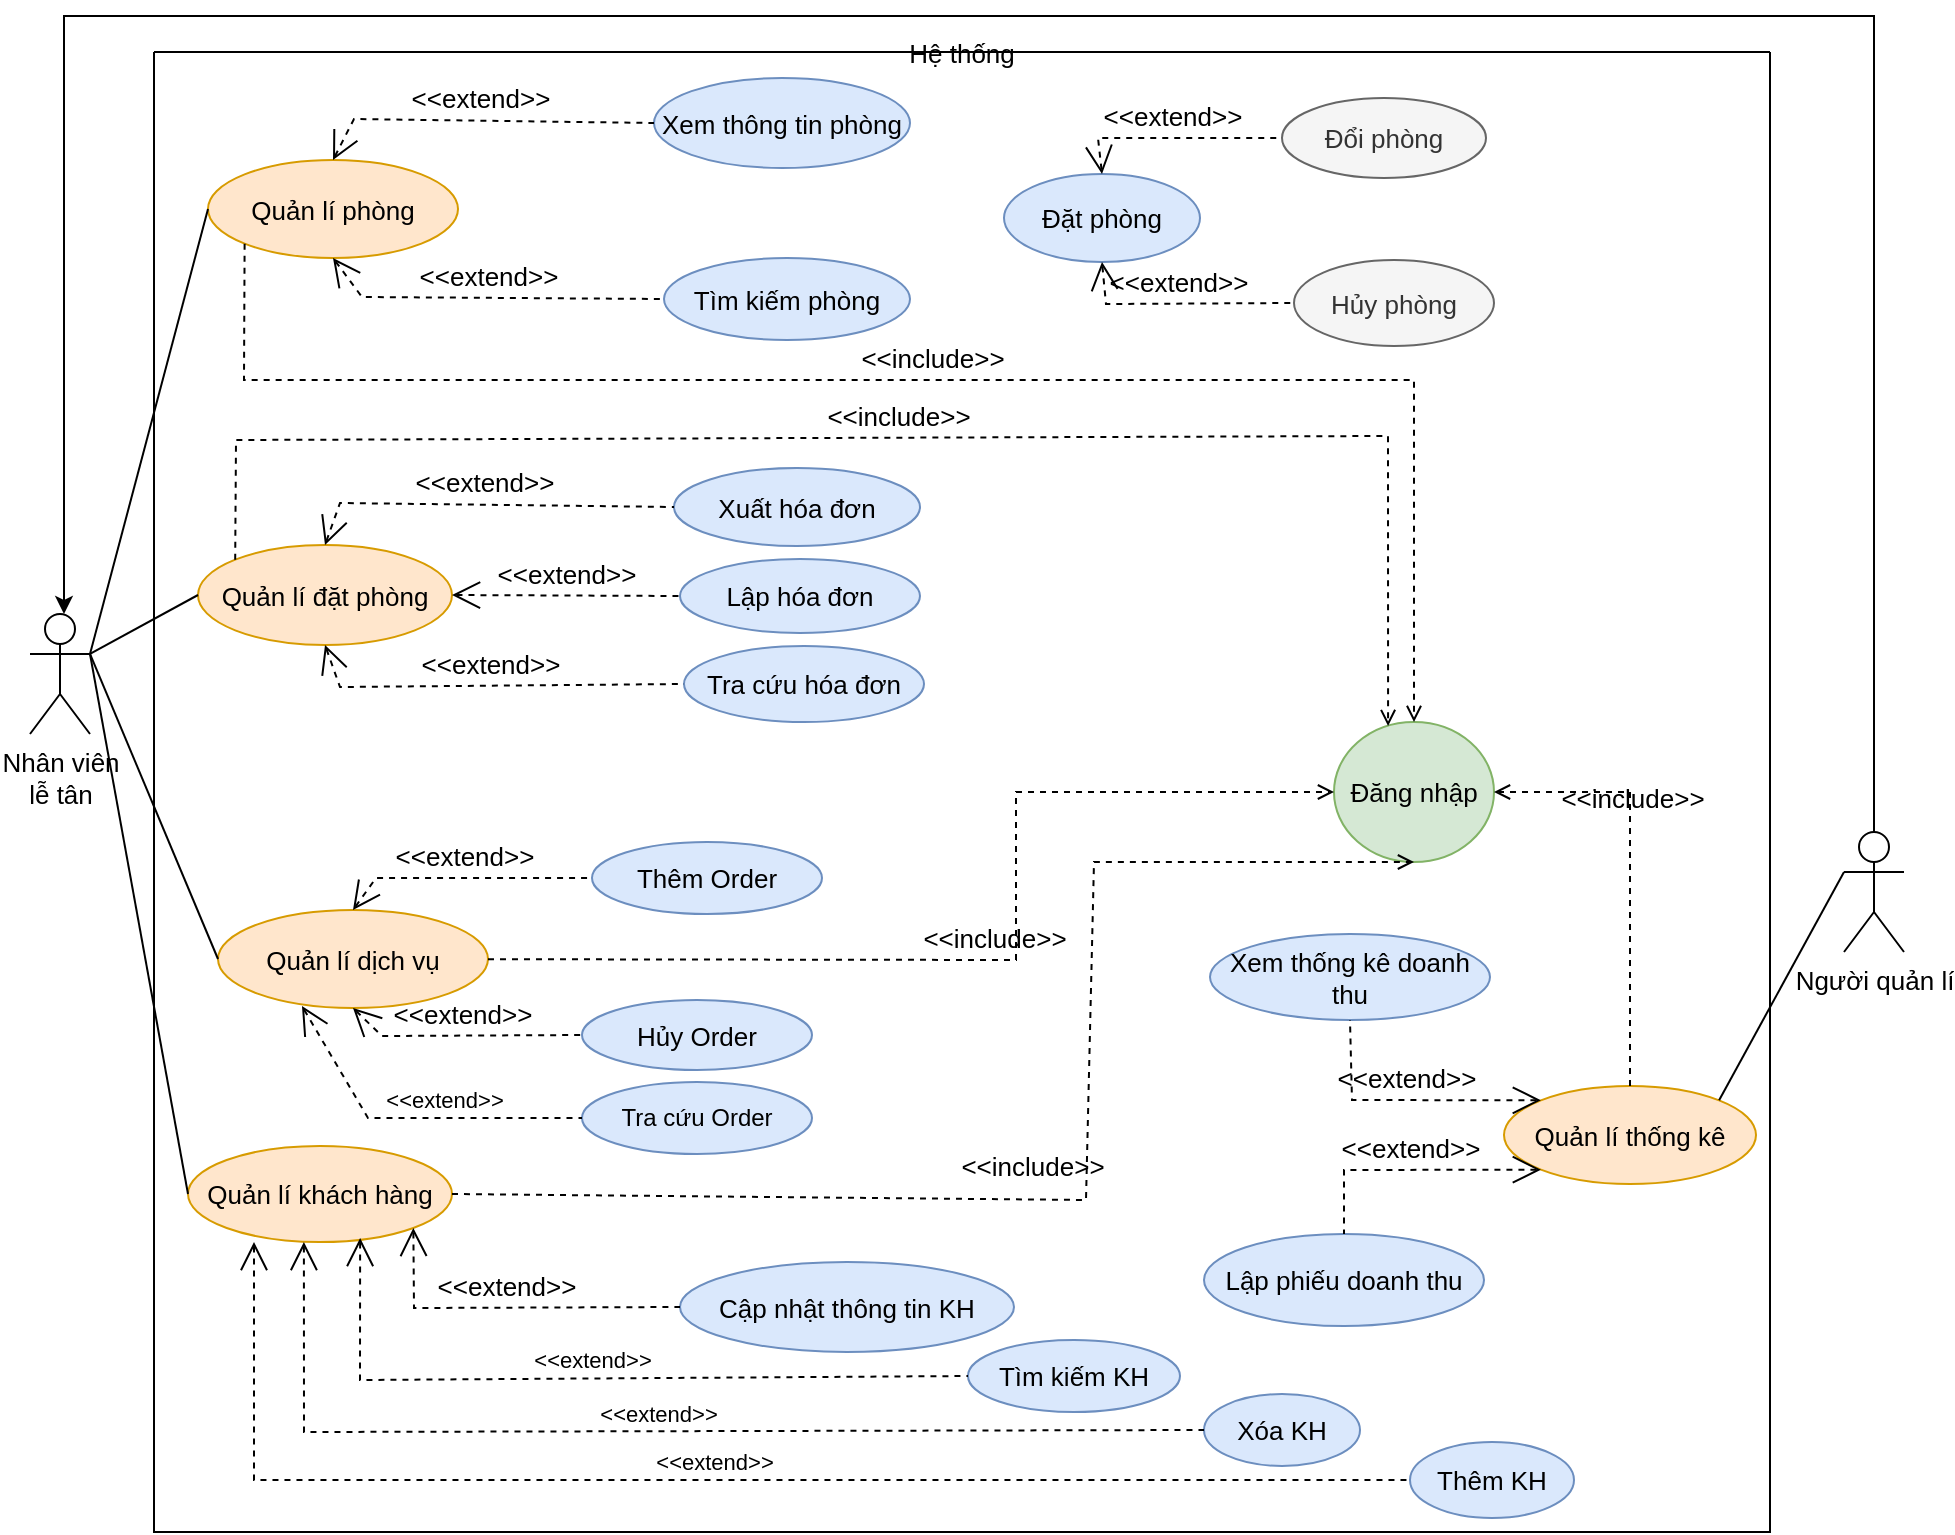 <mxfile version="20.3.0" type="device"><diagram id="ISYLRxZLXZAmAD_F8yAI" name="Page-1"><mxGraphModel dx="1240" dy="1743" grid="0" gridSize="10" guides="1" tooltips="1" connect="1" arrows="1" fold="1" page="1" pageScale="1" pageWidth="850" pageHeight="1100" math="0" shadow="0"><root><mxCell id="0"/><mxCell id="1" parent="0"/><mxCell id="GAWB6ulrHCVlNNKm3Bav-8" value="Hệ thống" style="swimlane;startSize=0;fontStyle=0;fontSize=13;" parent="1" vertex="1"><mxGeometry x="123" y="-330" width="808" height="740" as="geometry"/></mxCell><mxCell id="GAWB6ulrHCVlNNKm3Bav-3" value="Quản lí phòng" style="ellipse;whiteSpace=wrap;html=1;fillColor=#ffe6cc;strokeColor=#d79b00;fontStyle=0;fontSize=13;" parent="GAWB6ulrHCVlNNKm3Bav-8" vertex="1"><mxGeometry x="27" y="54" width="125" height="49" as="geometry"/></mxCell><mxCell id="GAWB6ulrHCVlNNKm3Bav-5" value="Quản lí đặt phòng" style="ellipse;whiteSpace=wrap;html=1;fillColor=#ffe6cc;strokeColor=#d79b00;fontStyle=0;fontSize=13;" parent="GAWB6ulrHCVlNNKm3Bav-8" vertex="1"><mxGeometry x="22" y="246.5" width="127" height="50" as="geometry"/></mxCell><mxCell id="GAWB6ulrHCVlNNKm3Bav-7" value="Đăng nhập" style="ellipse;whiteSpace=wrap;html=1;fillColor=#d5e8d4;strokeColor=#82b366;fontStyle=0;fontSize=13;" parent="GAWB6ulrHCVlNNKm3Bav-8" vertex="1"><mxGeometry x="590" y="335" width="80" height="70" as="geometry"/></mxCell><mxCell id="GAWB6ulrHCVlNNKm3Bav-6" value="Quản lí thống kê" style="ellipse;whiteSpace=wrap;html=1;fillColor=#ffe6cc;strokeColor=#d79b00;fontStyle=0;fontSize=13;" parent="GAWB6ulrHCVlNNKm3Bav-8" vertex="1"><mxGeometry x="675" y="517" width="126" height="49" as="geometry"/></mxCell><mxCell id="GAWB6ulrHCVlNNKm3Bav-9" value="Xem thông tin phòng" style="ellipse;whiteSpace=wrap;html=1;fillColor=#dae8fc;strokeColor=#6c8ebf;fontStyle=0;fontSize=13;" parent="GAWB6ulrHCVlNNKm3Bav-8" vertex="1"><mxGeometry x="250" y="13" width="128" height="45" as="geometry"/></mxCell><mxCell id="GAWB6ulrHCVlNNKm3Bav-10" value="Tìm kiếm phòng" style="ellipse;whiteSpace=wrap;html=1;fillColor=#dae8fc;strokeColor=#6c8ebf;fontStyle=0;fontSize=13;" parent="GAWB6ulrHCVlNNKm3Bav-8" vertex="1"><mxGeometry x="255" y="103" width="123" height="41" as="geometry"/></mxCell><mxCell id="GAWB6ulrHCVlNNKm3Bav-11" value="Đổi phòng" style="ellipse;whiteSpace=wrap;html=1;fillColor=#f5f5f5;fontColor=#333333;strokeColor=#666666;fontStyle=0;fontSize=13;" parent="GAWB6ulrHCVlNNKm3Bav-8" vertex="1"><mxGeometry x="564" y="23" width="102" height="40" as="geometry"/></mxCell><mxCell id="GAWB6ulrHCVlNNKm3Bav-12" value="Hủy phòng" style="ellipse;whiteSpace=wrap;html=1;fillColor=#f5f5f5;fontColor=#333333;strokeColor=#666666;fontStyle=0;fontSize=13;" parent="GAWB6ulrHCVlNNKm3Bav-8" vertex="1"><mxGeometry x="570" y="104" width="100" height="43" as="geometry"/></mxCell><mxCell id="GAWB6ulrHCVlNNKm3Bav-13" value="Đặt phòng" style="ellipse;whiteSpace=wrap;html=1;fillColor=#dae8fc;strokeColor=#6c8ebf;fontStyle=0;fontSize=13;" parent="GAWB6ulrHCVlNNKm3Bav-8" vertex="1"><mxGeometry x="425" y="61" width="98" height="44" as="geometry"/></mxCell><mxCell id="GAWB6ulrHCVlNNKm3Bav-18" value="&amp;lt;&amp;lt;extend&amp;gt;&amp;gt;" style="edgeStyle=none;html=1;startArrow=open;endArrow=none;startSize=12;verticalAlign=bottom;dashed=1;labelBackgroundColor=none;rounded=0;entryX=0;entryY=0.5;entryDx=0;entryDy=0;exitX=0.5;exitY=0;exitDx=0;exitDy=0;fontStyle=0;fontSize=13;" parent="GAWB6ulrHCVlNNKm3Bav-8" source="GAWB6ulrHCVlNNKm3Bav-3" target="GAWB6ulrHCVlNNKm3Bav-9" edge="1"><mxGeometry width="160" relative="1" as="geometry"><mxPoint x="220" y="211.5" as="sourcePoint"/><mxPoint x="380" y="211.5" as="targetPoint"/><Array as="points"><mxPoint x="100" y="33.5"/></Array></mxGeometry></mxCell><mxCell id="GAWB6ulrHCVlNNKm3Bav-17" value="&amp;lt;&amp;lt;extend&amp;gt;&amp;gt;" style="edgeStyle=none;html=1;startArrow=open;endArrow=none;startSize=12;verticalAlign=bottom;dashed=1;labelBackgroundColor=none;rounded=0;entryX=0;entryY=0.5;entryDx=0;entryDy=0;exitX=0.5;exitY=1;exitDx=0;exitDy=0;fontStyle=0;fontSize=13;" parent="GAWB6ulrHCVlNNKm3Bav-8" source="GAWB6ulrHCVlNNKm3Bav-3" target="GAWB6ulrHCVlNNKm3Bav-10" edge="1"><mxGeometry width="160" relative="1" as="geometry"><mxPoint x="220" y="211.5" as="sourcePoint"/><mxPoint x="380" y="211.5" as="targetPoint"/><Array as="points"><mxPoint x="104" y="122.5"/></Array></mxGeometry></mxCell><mxCell id="GAWB6ulrHCVlNNKm3Bav-20" value="&amp;lt;&amp;lt;extend&amp;gt;&amp;gt;" style="edgeStyle=none;html=1;startArrow=open;endArrow=none;startSize=12;verticalAlign=bottom;dashed=1;labelBackgroundColor=none;rounded=0;entryX=0;entryY=0.5;entryDx=0;entryDy=0;exitX=0.5;exitY=1;exitDx=0;exitDy=0;fontStyle=0;fontSize=13;" parent="GAWB6ulrHCVlNNKm3Bav-8" source="GAWB6ulrHCVlNNKm3Bav-13" target="GAWB6ulrHCVlNNKm3Bav-12" edge="1"><mxGeometry width="160" relative="1" as="geometry"><mxPoint x="314" y="216" as="sourcePoint"/><mxPoint x="474" y="216" as="targetPoint"/><Array as="points"><mxPoint x="476" y="126"/></Array></mxGeometry></mxCell><mxCell id="GAWB6ulrHCVlNNKm3Bav-21" value="&amp;lt;&amp;lt;extend&amp;gt;&amp;gt;" style="edgeStyle=none;html=1;startArrow=open;endArrow=none;startSize=12;verticalAlign=bottom;dashed=1;labelBackgroundColor=none;rounded=0;entryX=0;entryY=0.5;entryDx=0;entryDy=0;exitX=0.5;exitY=0;exitDx=0;exitDy=0;fontStyle=0;fontSize=13;" parent="GAWB6ulrHCVlNNKm3Bav-8" source="GAWB6ulrHCVlNNKm3Bav-13" target="GAWB6ulrHCVlNNKm3Bav-11" edge="1"><mxGeometry width="160" relative="1" as="geometry"><mxPoint x="314" y="216" as="sourcePoint"/><mxPoint x="474" y="216" as="targetPoint"/><Array as="points"><mxPoint x="472" y="43"/></Array></mxGeometry></mxCell><mxCell id="GAWB6ulrHCVlNNKm3Bav-22" value="&amp;lt;&amp;lt;include&amp;gt;&amp;gt;" style="edgeStyle=none;html=1;endArrow=open;verticalAlign=bottom;dashed=1;labelBackgroundColor=none;rounded=0;entryX=0.5;entryY=0;entryDx=0;entryDy=0;exitX=0;exitY=1;exitDx=0;exitDy=0;fontStyle=0;fontSize=13;" parent="GAWB6ulrHCVlNNKm3Bav-8" source="GAWB6ulrHCVlNNKm3Bav-3" target="GAWB6ulrHCVlNNKm3Bav-7" edge="1"><mxGeometry width="160" relative="1" as="geometry"><mxPoint x="220" y="218" as="sourcePoint"/><mxPoint x="380" y="218" as="targetPoint"/><Array as="points"><mxPoint x="45" y="164"/><mxPoint x="630" y="164"/></Array></mxGeometry></mxCell><mxCell id="GAWB6ulrHCVlNNKm3Bav-29" value="Tra cứu hóa đơn" style="ellipse;whiteSpace=wrap;html=1;fillColor=#dae8fc;strokeColor=#6c8ebf;fontStyle=0;fontSize=13;" parent="GAWB6ulrHCVlNNKm3Bav-8" vertex="1"><mxGeometry x="265" y="297" width="120" height="38" as="geometry"/></mxCell><mxCell id="GAWB6ulrHCVlNNKm3Bav-28" value="Lập hóa đơn" style="ellipse;whiteSpace=wrap;html=1;fillColor=#dae8fc;strokeColor=#6c8ebf;fontStyle=0;fontSize=13;" parent="GAWB6ulrHCVlNNKm3Bav-8" vertex="1"><mxGeometry x="263" y="253.5" width="120" height="37" as="geometry"/></mxCell><mxCell id="GAWB6ulrHCVlNNKm3Bav-30" value="Xuất hóa đơn" style="ellipse;whiteSpace=wrap;html=1;fillColor=#dae8fc;strokeColor=#6c8ebf;fontStyle=0;fontSize=13;" parent="GAWB6ulrHCVlNNKm3Bav-8" vertex="1"><mxGeometry x="260" y="208" width="123" height="39" as="geometry"/></mxCell><mxCell id="GAWB6ulrHCVlNNKm3Bav-31" value="&amp;lt;&amp;lt;extend&amp;gt;&amp;gt;" style="edgeStyle=none;html=1;startArrow=open;endArrow=none;startSize=12;verticalAlign=bottom;dashed=1;labelBackgroundColor=none;rounded=0;entryX=0;entryY=0.5;entryDx=0;entryDy=0;exitX=0.5;exitY=0;exitDx=0;exitDy=0;fontStyle=0;fontSize=13;" parent="GAWB6ulrHCVlNNKm3Bav-8" source="GAWB6ulrHCVlNNKm3Bav-5" target="GAWB6ulrHCVlNNKm3Bav-30" edge="1"><mxGeometry width="160" relative="1" as="geometry"><mxPoint x="216" y="175.5" as="sourcePoint"/><mxPoint x="376" y="175.5" as="targetPoint"/><Array as="points"><mxPoint x="93" y="225.5"/></Array></mxGeometry></mxCell><mxCell id="GAWB6ulrHCVlNNKm3Bav-32" value="&amp;lt;&amp;lt;extend&amp;gt;&amp;gt;" style="edgeStyle=none;html=1;startArrow=open;endArrow=none;startSize=12;verticalAlign=bottom;dashed=1;labelBackgroundColor=none;rounded=0;entryX=0;entryY=0.5;entryDx=0;entryDy=0;exitX=1;exitY=0.5;exitDx=0;exitDy=0;fontStyle=0;fontSize=13;" parent="GAWB6ulrHCVlNNKm3Bav-8" source="GAWB6ulrHCVlNNKm3Bav-5" target="GAWB6ulrHCVlNNKm3Bav-28" edge="1"><mxGeometry width="160" relative="1" as="geometry"><mxPoint x="216" y="175.5" as="sourcePoint"/><mxPoint x="376" y="175.5" as="targetPoint"/></mxGeometry></mxCell><mxCell id="GAWB6ulrHCVlNNKm3Bav-33" value="&amp;lt;&amp;lt;extend&amp;gt;&amp;gt;" style="edgeStyle=none;html=1;startArrow=open;endArrow=none;startSize=12;verticalAlign=bottom;dashed=1;labelBackgroundColor=none;rounded=0;entryX=0;entryY=0.5;entryDx=0;entryDy=0;exitX=0.5;exitY=1;exitDx=0;exitDy=0;fontStyle=0;fontSize=13;" parent="GAWB6ulrHCVlNNKm3Bav-8" source="GAWB6ulrHCVlNNKm3Bav-5" target="GAWB6ulrHCVlNNKm3Bav-29" edge="1"><mxGeometry width="160" relative="1" as="geometry"><mxPoint x="216" y="175.5" as="sourcePoint"/><mxPoint x="376" y="175.5" as="targetPoint"/><Array as="points"><mxPoint x="93" y="317.5"/></Array></mxGeometry></mxCell><mxCell id="GAWB6ulrHCVlNNKm3Bav-37" value="Xem thống kê doanh thu" style="ellipse;whiteSpace=wrap;html=1;fillColor=#dae8fc;strokeColor=#6c8ebf;fontStyle=0;fontSize=13;" parent="GAWB6ulrHCVlNNKm3Bav-8" vertex="1"><mxGeometry x="528" y="441" width="140" height="43" as="geometry"/></mxCell><mxCell id="GAWB6ulrHCVlNNKm3Bav-38" value="Lập phiếu doanh thu" style="ellipse;whiteSpace=wrap;html=1;fillColor=#dae8fc;strokeColor=#6c8ebf;fontStyle=0;fontSize=13;" parent="GAWB6ulrHCVlNNKm3Bav-8" vertex="1"><mxGeometry x="525" y="591" width="140" height="46" as="geometry"/></mxCell><mxCell id="GAWB6ulrHCVlNNKm3Bav-40" value="&amp;lt;&amp;lt;extend&amp;gt;&amp;gt;" style="edgeStyle=none;html=1;startArrow=open;endArrow=none;startSize=12;verticalAlign=bottom;dashed=1;labelBackgroundColor=none;rounded=0;entryX=0.5;entryY=1;entryDx=0;entryDy=0;exitX=0;exitY=0;exitDx=0;exitDy=0;fontStyle=0;fontSize=13;" parent="GAWB6ulrHCVlNNKm3Bav-8" source="GAWB6ulrHCVlNNKm3Bav-6" target="GAWB6ulrHCVlNNKm3Bav-37" edge="1"><mxGeometry width="160" relative="1" as="geometry"><mxPoint x="380" y="486" as="sourcePoint"/><mxPoint x="540" y="486" as="targetPoint"/><Array as="points"><mxPoint x="599" y="524"/></Array></mxGeometry></mxCell><mxCell id="GAWB6ulrHCVlNNKm3Bav-41" value="&amp;lt;&amp;lt;extend&amp;gt;&amp;gt;" style="edgeStyle=none;html=1;startArrow=open;endArrow=none;startSize=12;verticalAlign=bottom;dashed=1;labelBackgroundColor=none;rounded=0;entryX=0.5;entryY=0;entryDx=0;entryDy=0;exitX=0;exitY=1;exitDx=0;exitDy=0;fontStyle=0;fontSize=13;" parent="GAWB6ulrHCVlNNKm3Bav-8" source="GAWB6ulrHCVlNNKm3Bav-6" target="GAWB6ulrHCVlNNKm3Bav-38" edge="1"><mxGeometry width="160" relative="1" as="geometry"><mxPoint x="236" y="486" as="sourcePoint"/><mxPoint x="396" y="486" as="targetPoint"/><Array as="points"><mxPoint x="595" y="559"/></Array></mxGeometry></mxCell><mxCell id="GAWB6ulrHCVlNNKm3Bav-43" value="&amp;lt;&amp;lt;include&amp;gt;&amp;gt;" style="edgeStyle=none;html=1;endArrow=open;verticalAlign=bottom;dashed=1;labelBackgroundColor=none;rounded=0;entryX=1;entryY=0.5;entryDx=0;entryDy=0;exitX=0.5;exitY=0;exitDx=0;exitDy=0;fontStyle=0;fontSize=13;" parent="GAWB6ulrHCVlNNKm3Bav-8" source="GAWB6ulrHCVlNNKm3Bav-6" target="GAWB6ulrHCVlNNKm3Bav-7" edge="1"><mxGeometry x="0.242" y="-1" width="160" relative="1" as="geometry"><mxPoint x="221" y="337" as="sourcePoint"/><mxPoint x="381" y="337" as="targetPoint"/><Array as="points"><mxPoint x="738" y="370"/></Array><mxPoint as="offset"/></mxGeometry></mxCell><mxCell id="GAWB6ulrHCVlNNKm3Bav-45" value="&amp;lt;&amp;lt;include&amp;gt;&amp;gt;" style="edgeStyle=none;html=1;endArrow=open;verticalAlign=bottom;dashed=1;labelBackgroundColor=none;rounded=0;exitX=0;exitY=0;exitDx=0;exitDy=0;fontStyle=0;fontSize=13;entryX=0.338;entryY=0.029;entryDx=0;entryDy=0;entryPerimeter=0;" parent="GAWB6ulrHCVlNNKm3Bav-8" source="GAWB6ulrHCVlNNKm3Bav-5" target="GAWB6ulrHCVlNNKm3Bav-7" edge="1"><mxGeometry width="160" relative="1" as="geometry"><mxPoint x="224" y="331" as="sourcePoint"/><mxPoint x="433" y="225" as="targetPoint"/><Array as="points"><mxPoint x="41" y="194"/><mxPoint x="617" y="192"/></Array></mxGeometry></mxCell><mxCell id="GAWB6ulrHCVlNNKm3Bav-49" value="Quản lí khách hàng" style="ellipse;whiteSpace=wrap;html=1;fontSize=13;fillColor=#ffe6cc;strokeColor=#d79b00;fontStyle=0" parent="GAWB6ulrHCVlNNKm3Bav-8" vertex="1"><mxGeometry x="17" y="547" width="132" height="48" as="geometry"/></mxCell><mxCell id="GAWB6ulrHCVlNNKm3Bav-55" value="Cập nhật thông tin KH" style="ellipse;whiteSpace=wrap;html=1;fontSize=13;fillColor=#dae8fc;strokeColor=#6c8ebf;fontStyle=0" parent="GAWB6ulrHCVlNNKm3Bav-8" vertex="1"><mxGeometry x="263" y="605" width="167" height="45" as="geometry"/></mxCell><mxCell id="GAWB6ulrHCVlNNKm3Bav-54" value="Tìm kiếm KH" style="ellipse;whiteSpace=wrap;html=1;fontSize=13;fillColor=#dae8fc;strokeColor=#6c8ebf;fontStyle=0" parent="GAWB6ulrHCVlNNKm3Bav-8" vertex="1"><mxGeometry x="407" y="644" width="106" height="36" as="geometry"/></mxCell><mxCell id="GAWB6ulrHCVlNNKm3Bav-53" value="Thêm KH" style="ellipse;whiteSpace=wrap;html=1;fontSize=13;fillColor=#dae8fc;strokeColor=#6c8ebf;fontStyle=0" parent="GAWB6ulrHCVlNNKm3Bav-8" vertex="1"><mxGeometry x="628" y="695" width="82" height="38" as="geometry"/></mxCell><mxCell id="GAWB6ulrHCVlNNKm3Bav-57" value="&amp;lt;&amp;lt;extend&amp;gt;&amp;gt;" style="edgeStyle=none;html=1;startArrow=open;endArrow=none;startSize=12;verticalAlign=bottom;dashed=1;labelBackgroundColor=none;rounded=0;fontSize=13;entryX=0;entryY=0.5;entryDx=0;entryDy=0;exitX=1;exitY=1;exitDx=0;exitDy=0;fontStyle=0" parent="GAWB6ulrHCVlNNKm3Bav-8" source="GAWB6ulrHCVlNNKm3Bav-49" target="GAWB6ulrHCVlNNKm3Bav-55" edge="1"><mxGeometry width="160" relative="1" as="geometry"><mxPoint x="342.816" y="633.538" as="sourcePoint"/><mxPoint x="382" y="594" as="targetPoint"/><Array as="points"><mxPoint x="130" y="628"/></Array></mxGeometry></mxCell><mxCell id="GAWB6ulrHCVlNNKm3Bav-61" value="&amp;lt;&amp;lt;include&amp;gt;&amp;gt;" style="edgeStyle=none;html=1;endArrow=open;verticalAlign=bottom;dashed=1;labelBackgroundColor=none;rounded=0;fontSize=13;entryX=0.5;entryY=1;entryDx=0;entryDy=0;fontStyle=0;exitX=1;exitY=0.5;exitDx=0;exitDy=0;" parent="GAWB6ulrHCVlNNKm3Bav-8" source="GAWB6ulrHCVlNNKm3Bav-49" target="GAWB6ulrHCVlNNKm3Bav-7" edge="1"><mxGeometry x="-0.103" y="6" width="160" relative="1" as="geometry"><mxPoint x="80" y="546" as="sourcePoint"/><mxPoint x="383" y="430" as="targetPoint"/><Array as="points"><mxPoint x="466" y="574"/><mxPoint x="470" y="405"/></Array><mxPoint as="offset"/></mxGeometry></mxCell><mxCell id="GAWB6ulrHCVlNNKm3Bav-56" value="Xóa KH" style="ellipse;whiteSpace=wrap;html=1;fontSize=13;fillColor=#dae8fc;strokeColor=#6c8ebf;fontStyle=0" parent="GAWB6ulrHCVlNNKm3Bav-8" vertex="1"><mxGeometry x="525" y="671" width="78" height="36" as="geometry"/></mxCell><mxCell id="rK2VBnpqRtm6cldZjTYY-2" value="&amp;lt;&amp;lt;extend&amp;gt;&amp;gt;" style="edgeStyle=none;html=1;startArrow=open;endArrow=none;startSize=12;verticalAlign=bottom;dashed=1;labelBackgroundColor=none;rounded=0;entryX=0;entryY=0.5;entryDx=0;entryDy=0;exitX=0.652;exitY=0.958;exitDx=0;exitDy=0;exitPerimeter=0;" edge="1" parent="GAWB6ulrHCVlNNKm3Bav-8" source="GAWB6ulrHCVlNNKm3Bav-49" target="GAWB6ulrHCVlNNKm3Bav-54"><mxGeometry width="160" relative="1" as="geometry"><mxPoint x="235" y="658" as="sourcePoint"/><mxPoint x="395" y="658" as="targetPoint"/><Array as="points"><mxPoint x="103" y="664"/></Array></mxGeometry></mxCell><mxCell id="rK2VBnpqRtm6cldZjTYY-3" value="&amp;lt;&amp;lt;extend&amp;gt;&amp;gt;" style="edgeStyle=none;html=1;startArrow=open;endArrow=none;startSize=12;verticalAlign=bottom;dashed=1;labelBackgroundColor=none;rounded=0;entryX=0;entryY=0.5;entryDx=0;entryDy=0;exitX=0.439;exitY=1;exitDx=0;exitDy=0;exitPerimeter=0;" edge="1" parent="GAWB6ulrHCVlNNKm3Bav-8" source="GAWB6ulrHCVlNNKm3Bav-49" target="GAWB6ulrHCVlNNKm3Bav-56"><mxGeometry width="160" relative="1" as="geometry"><mxPoint x="235" y="658" as="sourcePoint"/><mxPoint x="395" y="658" as="targetPoint"/><Array as="points"><mxPoint x="75" y="690"/></Array></mxGeometry></mxCell><mxCell id="rK2VBnpqRtm6cldZjTYY-4" value="&amp;lt;&amp;lt;extend&amp;gt;&amp;gt;" style="edgeStyle=none;html=1;startArrow=open;endArrow=none;startSize=12;verticalAlign=bottom;dashed=1;labelBackgroundColor=none;rounded=0;entryX=0;entryY=0.5;entryDx=0;entryDy=0;exitX=0.25;exitY=1;exitDx=0;exitDy=0;exitPerimeter=0;" edge="1" parent="GAWB6ulrHCVlNNKm3Bav-8" source="GAWB6ulrHCVlNNKm3Bav-49" target="GAWB6ulrHCVlNNKm3Bav-53"><mxGeometry width="160" relative="1" as="geometry"><mxPoint x="235" y="658" as="sourcePoint"/><mxPoint x="395" y="658" as="targetPoint"/><Array as="points"><mxPoint x="50" y="714"/></Array></mxGeometry></mxCell><mxCell id="GAWB6ulrHCVlNNKm3Bav-4" value="Quản lí dịch vụ" style="ellipse;whiteSpace=wrap;html=1;fillColor=#ffe6cc;strokeColor=#d79b00;fontStyle=0;fontSize=13;" parent="GAWB6ulrHCVlNNKm3Bav-8" vertex="1"><mxGeometry x="32" y="429" width="135" height="49" as="geometry"/></mxCell><mxCell id="GAWB6ulrHCVlNNKm3Bav-14" value="Thêm Order" style="ellipse;whiteSpace=wrap;html=1;fillColor=#dae8fc;strokeColor=#6c8ebf;fontStyle=0;fontSize=13;" parent="GAWB6ulrHCVlNNKm3Bav-8" vertex="1"><mxGeometry x="219" y="395" width="115" height="36" as="geometry"/></mxCell><mxCell id="GAWB6ulrHCVlNNKm3Bav-15" value="Hủy Order" style="ellipse;whiteSpace=wrap;html=1;fillColor=#dae8fc;strokeColor=#6c8ebf;fontStyle=0;fontSize=13;" parent="GAWB6ulrHCVlNNKm3Bav-8" vertex="1"><mxGeometry x="214" y="474" width="115" height="35" as="geometry"/></mxCell><mxCell id="GAWB6ulrHCVlNNKm3Bav-23" value="&amp;lt;&amp;lt;extend&amp;gt;&amp;gt;" style="edgeStyle=none;html=1;startArrow=open;endArrow=none;startSize=12;verticalAlign=bottom;dashed=1;labelBackgroundColor=none;rounded=0;entryX=0;entryY=0.5;entryDx=0;entryDy=0;exitX=0.5;exitY=0;exitDx=0;exitDy=0;fontStyle=0;fontSize=13;" parent="GAWB6ulrHCVlNNKm3Bav-8" source="GAWB6ulrHCVlNNKm3Bav-4" target="GAWB6ulrHCVlNNKm3Bav-14" edge="1"><mxGeometry width="160" relative="1" as="geometry"><mxPoint x="224" y="419" as="sourcePoint"/><mxPoint x="384" y="419" as="targetPoint"/><Array as="points"><mxPoint x="111" y="413"/></Array></mxGeometry></mxCell><mxCell id="GAWB6ulrHCVlNNKm3Bav-24" value="&amp;lt;&amp;lt;extend&amp;gt;&amp;gt;" style="edgeStyle=none;html=1;startArrow=open;endArrow=none;startSize=12;verticalAlign=bottom;dashed=1;labelBackgroundColor=none;rounded=0;entryX=0;entryY=0.5;entryDx=0;entryDy=0;exitX=0.5;exitY=1;exitDx=0;exitDy=0;fontStyle=0;fontSize=13;" parent="GAWB6ulrHCVlNNKm3Bav-8" source="GAWB6ulrHCVlNNKm3Bav-4" target="GAWB6ulrHCVlNNKm3Bav-15" edge="1"><mxGeometry width="160" relative="1" as="geometry"><mxPoint x="224" y="419" as="sourcePoint"/><mxPoint x="384" y="419" as="targetPoint"/><Array as="points"><mxPoint x="114" y="492"/></Array></mxGeometry></mxCell><mxCell id="GAWB6ulrHCVlNNKm3Bav-44" value="&amp;lt;&amp;lt;include&amp;gt;&amp;gt;" style="edgeStyle=none;html=1;endArrow=open;verticalAlign=bottom;dashed=1;labelBackgroundColor=none;rounded=0;entryX=0;entryY=0.5;entryDx=0;entryDy=0;fontStyle=0;fontSize=13;" parent="GAWB6ulrHCVlNNKm3Bav-8" source="GAWB6ulrHCVlNNKm3Bav-4" target="GAWB6ulrHCVlNNKm3Bav-7" edge="1"><mxGeometry width="160" relative="1" as="geometry"><mxPoint x="221" y="315" as="sourcePoint"/><mxPoint x="381" y="315" as="targetPoint"/><Array as="points"><mxPoint x="431" y="454"/><mxPoint x="431" y="370"/></Array></mxGeometry></mxCell><mxCell id="rK2VBnpqRtm6cldZjTYY-5" value="Tra cứu Order" style="ellipse;whiteSpace=wrap;html=1;fillColor=#dae8fc;strokeColor=#6c8ebf;" vertex="1" parent="GAWB6ulrHCVlNNKm3Bav-8"><mxGeometry x="214" y="515" width="115" height="36" as="geometry"/></mxCell><mxCell id="rK2VBnpqRtm6cldZjTYY-7" value="&amp;lt;&amp;lt;extend&amp;gt;&amp;gt;" style="edgeStyle=none;html=1;startArrow=open;endArrow=none;startSize=12;verticalAlign=bottom;dashed=1;labelBackgroundColor=none;rounded=0;entryX=0;entryY=0.5;entryDx=0;entryDy=0;exitX=0.311;exitY=0.98;exitDx=0;exitDy=0;exitPerimeter=0;" edge="1" parent="GAWB6ulrHCVlNNKm3Bav-8" source="GAWB6ulrHCVlNNKm3Bav-4" target="rK2VBnpqRtm6cldZjTYY-5"><mxGeometry x="0.2" width="160" relative="1" as="geometry"><mxPoint x="165" y="563" as="sourcePoint"/><mxPoint x="325" y="563" as="targetPoint"/><Array as="points"><mxPoint x="107" y="533"/></Array><mxPoint as="offset"/></mxGeometry></mxCell><mxCell id="GAWB6ulrHCVlNNKm3Bav-16" value="" style="edgeStyle=none;html=1;endArrow=none;verticalAlign=bottom;rounded=0;entryX=0;entryY=0.5;entryDx=0;entryDy=0;exitX=1;exitY=0.333;exitDx=0;exitDy=0;exitPerimeter=0;fontStyle=0;fontSize=13;" parent="1" source="GAWB6ulrHCVlNNKm3Bav-46" target="GAWB6ulrHCVlNNKm3Bav-3" edge="1"><mxGeometry width="160" relative="1" as="geometry"><mxPoint x="70" y="-91" as="sourcePoint"/><mxPoint x="503" y="-69" as="targetPoint"/></mxGeometry></mxCell><mxCell id="GAWB6ulrHCVlNNKm3Bav-26" value="" style="edgeStyle=none;html=1;endArrow=none;verticalAlign=bottom;rounded=0;entryX=0;entryY=0.5;entryDx=0;entryDy=0;exitX=1;exitY=0.333;exitDx=0;exitDy=0;exitPerimeter=0;fontStyle=0;fontSize=13;" parent="1" source="GAWB6ulrHCVlNNKm3Bav-46" target="GAWB6ulrHCVlNNKm3Bav-4" edge="1"><mxGeometry width="160" relative="1" as="geometry"><mxPoint x="70" y="-91" as="sourcePoint"/><mxPoint x="503" y="-69" as="targetPoint"/></mxGeometry></mxCell><mxCell id="GAWB6ulrHCVlNNKm3Bav-27" value="" style="edgeStyle=none;html=1;endArrow=none;verticalAlign=bottom;rounded=0;entryX=0;entryY=0.5;entryDx=0;entryDy=0;exitX=1;exitY=0.333;exitDx=0;exitDy=0;exitPerimeter=0;fontStyle=0;fontSize=13;" parent="1" source="GAWB6ulrHCVlNNKm3Bav-46" target="GAWB6ulrHCVlNNKm3Bav-5" edge="1"><mxGeometry width="160" relative="1" as="geometry"><mxPoint x="70" y="-91" as="sourcePoint"/><mxPoint x="503" y="-69" as="targetPoint"/></mxGeometry></mxCell><mxCell id="GAWB6ulrHCVlNNKm3Bav-47" value="" style="edgeStyle=orthogonalEdgeStyle;rounded=0;orthogonalLoop=1;jettySize=auto;html=1;fontStyle=0;fontSize=13;" parent="1" source="GAWB6ulrHCVlNNKm3Bav-35" target="GAWB6ulrHCVlNNKm3Bav-46" edge="1"><mxGeometry relative="1" as="geometry"><Array as="points"><mxPoint x="983" y="-348"/><mxPoint x="78" y="-348"/></Array></mxGeometry></mxCell><mxCell id="GAWB6ulrHCVlNNKm3Bav-35" value="Người quản lí" style="shape=umlActor;html=1;verticalLabelPosition=bottom;verticalAlign=top;align=center;fontStyle=0;fontSize=13;" parent="1" vertex="1"><mxGeometry x="968" y="60" width="30" height="60" as="geometry"/></mxCell><mxCell id="GAWB6ulrHCVlNNKm3Bav-46" value="Nhân viên&lt;br style=&quot;font-size: 13px;&quot;&gt;lễ tân" style="shape=umlActor;html=1;verticalLabelPosition=bottom;verticalAlign=top;align=center;fontStyle=0;fontSize=13;" parent="1" vertex="1"><mxGeometry x="61" y="-49" width="30" height="60" as="geometry"/></mxCell><mxCell id="GAWB6ulrHCVlNNKm3Bav-48" value="" style="edgeStyle=none;html=1;endArrow=none;verticalAlign=bottom;rounded=0;entryX=0;entryY=0.333;entryDx=0;entryDy=0;entryPerimeter=0;exitX=1;exitY=0;exitDx=0;exitDy=0;fontStyle=0;fontSize=13;" parent="1" source="GAWB6ulrHCVlNNKm3Bav-6" target="GAWB6ulrHCVlNNKm3Bav-35" edge="1"><mxGeometry width="160" relative="1" as="geometry"><mxPoint x="584" y="5" as="sourcePoint"/><mxPoint x="744" y="5" as="targetPoint"/></mxGeometry></mxCell><mxCell id="GAWB6ulrHCVlNNKm3Bav-50" value="" style="edgeStyle=none;html=1;endArrow=none;verticalAlign=bottom;rounded=0;fontSize=13;entryX=1;entryY=0.333;entryDx=0;entryDy=0;entryPerimeter=0;exitX=0;exitY=0.5;exitDx=0;exitDy=0;fontStyle=0" parent="1" source="GAWB6ulrHCVlNNKm3Bav-49" target="GAWB6ulrHCVlNNKm3Bav-46" edge="1"><mxGeometry width="160" relative="1" as="geometry"><mxPoint x="346" y="51" as="sourcePoint"/><mxPoint x="506" y="51" as="targetPoint"/></mxGeometry></mxCell></root></mxGraphModel></diagram></mxfile>